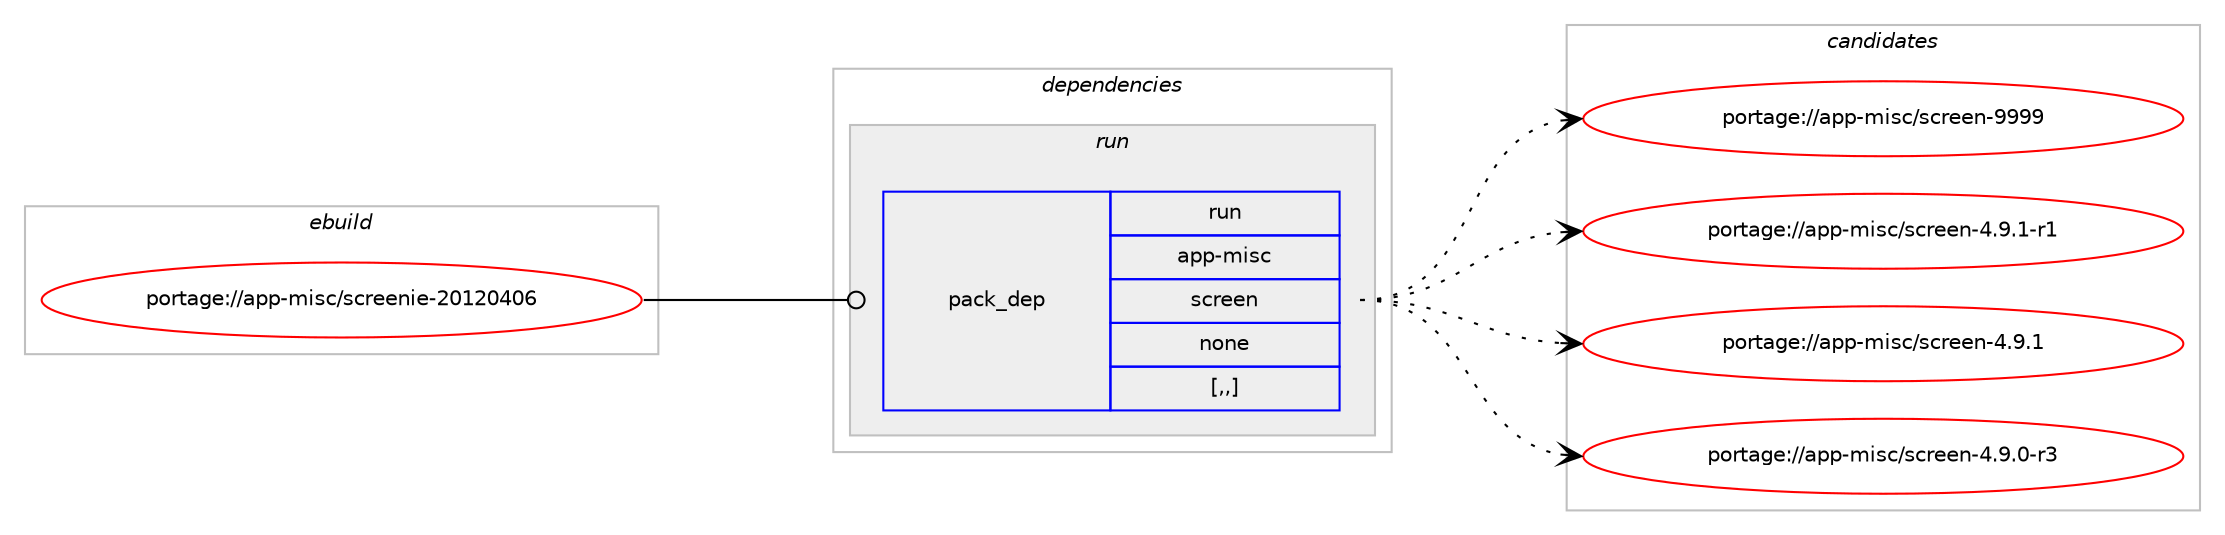digraph prolog {

# *************
# Graph options
# *************

newrank=true;
concentrate=true;
compound=true;
graph [rankdir=LR,fontname=Helvetica,fontsize=10,ranksep=1.5];#, ranksep=2.5, nodesep=0.2];
edge  [arrowhead=vee];
node  [fontname=Helvetica,fontsize=10];

# **********
# The ebuild
# **********

subgraph cluster_leftcol {
color=gray;
label=<<i>ebuild</i>>;
id [label="portage://app-misc/screenie-20120406", color=red, width=4, href="../app-misc/screenie-20120406.svg"];
}

# ****************
# The dependencies
# ****************

subgraph cluster_midcol {
color=gray;
label=<<i>dependencies</i>>;
subgraph cluster_compile {
fillcolor="#eeeeee";
style=filled;
label=<<i>compile</i>>;
}
subgraph cluster_compileandrun {
fillcolor="#eeeeee";
style=filled;
label=<<i>compile and run</i>>;
}
subgraph cluster_run {
fillcolor="#eeeeee";
style=filled;
label=<<i>run</i>>;
subgraph pack30880 {
dependency44040 [label=<<TABLE BORDER="0" CELLBORDER="1" CELLSPACING="0" CELLPADDING="4" WIDTH="220"><TR><TD ROWSPAN="6" CELLPADDING="30">pack_dep</TD></TR><TR><TD WIDTH="110">run</TD></TR><TR><TD>app-misc</TD></TR><TR><TD>screen</TD></TR><TR><TD>none</TD></TR><TR><TD>[,,]</TD></TR></TABLE>>, shape=none, color=blue];
}
id:e -> dependency44040:w [weight=20,style="solid",arrowhead="odot"];
}
}

# **************
# The candidates
# **************

subgraph cluster_choices {
rank=same;
color=gray;
label=<<i>candidates</i>>;

subgraph choice30880 {
color=black;
nodesep=1;
choice97112112451091051159947115991141011011104557575757 [label="portage://app-misc/screen-9999", color=red, width=4,href="../app-misc/screen-9999.svg"];
choice97112112451091051159947115991141011011104552465746494511449 [label="portage://app-misc/screen-4.9.1-r1", color=red, width=4,href="../app-misc/screen-4.9.1-r1.svg"];
choice9711211245109105115994711599114101101110455246574649 [label="portage://app-misc/screen-4.9.1", color=red, width=4,href="../app-misc/screen-4.9.1.svg"];
choice97112112451091051159947115991141011011104552465746484511451 [label="portage://app-misc/screen-4.9.0-r3", color=red, width=4,href="../app-misc/screen-4.9.0-r3.svg"];
dependency44040:e -> choice97112112451091051159947115991141011011104557575757:w [style=dotted,weight="100"];
dependency44040:e -> choice97112112451091051159947115991141011011104552465746494511449:w [style=dotted,weight="100"];
dependency44040:e -> choice9711211245109105115994711599114101101110455246574649:w [style=dotted,weight="100"];
dependency44040:e -> choice97112112451091051159947115991141011011104552465746484511451:w [style=dotted,weight="100"];
}
}

}

